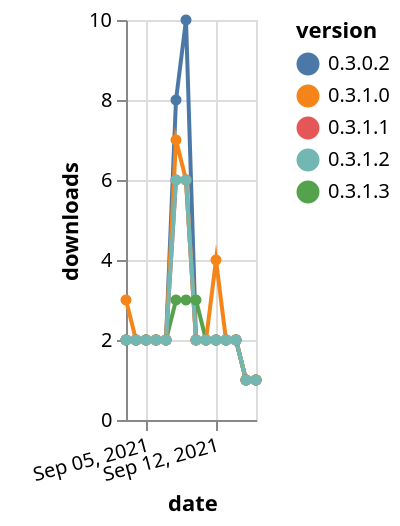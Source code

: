 {"$schema": "https://vega.github.io/schema/vega-lite/v5.json", "description": "A simple bar chart with embedded data.", "data": {"values": [{"date": "2021-09-03", "total": 5006, "delta": 2, "version": "0.3.0.2"}, {"date": "2021-09-04", "total": 5008, "delta": 2, "version": "0.3.0.2"}, {"date": "2021-09-05", "total": 5010, "delta": 2, "version": "0.3.0.2"}, {"date": "2021-09-06", "total": 5012, "delta": 2, "version": "0.3.0.2"}, {"date": "2021-09-07", "total": 5014, "delta": 2, "version": "0.3.0.2"}, {"date": "2021-09-08", "total": 5022, "delta": 8, "version": "0.3.0.2"}, {"date": "2021-09-09", "total": 5032, "delta": 10, "version": "0.3.0.2"}, {"date": "2021-09-10", "total": 5034, "delta": 2, "version": "0.3.0.2"}, {"date": "2021-09-11", "total": 5036, "delta": 2, "version": "0.3.0.2"}, {"date": "2021-09-12", "total": 5038, "delta": 2, "version": "0.3.0.2"}, {"date": "2021-09-13", "total": 5040, "delta": 2, "version": "0.3.0.2"}, {"date": "2021-09-14", "total": 5042, "delta": 2, "version": "0.3.0.2"}, {"date": "2021-09-15", "total": 5043, "delta": 1, "version": "0.3.0.2"}, {"date": "2021-09-16", "total": 5044, "delta": 1, "version": "0.3.0.2"}, {"date": "2021-09-03", "total": 3529, "delta": 2, "version": "0.3.1.1"}, {"date": "2021-09-04", "total": 3531, "delta": 2, "version": "0.3.1.1"}, {"date": "2021-09-05", "total": 3533, "delta": 2, "version": "0.3.1.1"}, {"date": "2021-09-06", "total": 3535, "delta": 2, "version": "0.3.1.1"}, {"date": "2021-09-07", "total": 3537, "delta": 2, "version": "0.3.1.1"}, {"date": "2021-09-08", "total": 3543, "delta": 6, "version": "0.3.1.1"}, {"date": "2021-09-09", "total": 3549, "delta": 6, "version": "0.3.1.1"}, {"date": "2021-09-10", "total": 3551, "delta": 2, "version": "0.3.1.1"}, {"date": "2021-09-11", "total": 3553, "delta": 2, "version": "0.3.1.1"}, {"date": "2021-09-12", "total": 3555, "delta": 2, "version": "0.3.1.1"}, {"date": "2021-09-13", "total": 3557, "delta": 2, "version": "0.3.1.1"}, {"date": "2021-09-14", "total": 3559, "delta": 2, "version": "0.3.1.1"}, {"date": "2021-09-15", "total": 3560, "delta": 1, "version": "0.3.1.1"}, {"date": "2021-09-16", "total": 3561, "delta": 1, "version": "0.3.1.1"}, {"date": "2021-09-03", "total": 2242, "delta": 2, "version": "0.3.1.3"}, {"date": "2021-09-04", "total": 2244, "delta": 2, "version": "0.3.1.3"}, {"date": "2021-09-05", "total": 2246, "delta": 2, "version": "0.3.1.3"}, {"date": "2021-09-06", "total": 2248, "delta": 2, "version": "0.3.1.3"}, {"date": "2021-09-07", "total": 2250, "delta": 2, "version": "0.3.1.3"}, {"date": "2021-09-08", "total": 2253, "delta": 3, "version": "0.3.1.3"}, {"date": "2021-09-09", "total": 2256, "delta": 3, "version": "0.3.1.3"}, {"date": "2021-09-10", "total": 2259, "delta": 3, "version": "0.3.1.3"}, {"date": "2021-09-11", "total": 2261, "delta": 2, "version": "0.3.1.3"}, {"date": "2021-09-12", "total": 2263, "delta": 2, "version": "0.3.1.3"}, {"date": "2021-09-13", "total": 2265, "delta": 2, "version": "0.3.1.3"}, {"date": "2021-09-14", "total": 2267, "delta": 2, "version": "0.3.1.3"}, {"date": "2021-09-15", "total": 2268, "delta": 1, "version": "0.3.1.3"}, {"date": "2021-09-16", "total": 2269, "delta": 1, "version": "0.3.1.3"}, {"date": "2021-09-03", "total": 3485, "delta": 3, "version": "0.3.1.0"}, {"date": "2021-09-04", "total": 3487, "delta": 2, "version": "0.3.1.0"}, {"date": "2021-09-05", "total": 3489, "delta": 2, "version": "0.3.1.0"}, {"date": "2021-09-06", "total": 3491, "delta": 2, "version": "0.3.1.0"}, {"date": "2021-09-07", "total": 3493, "delta": 2, "version": "0.3.1.0"}, {"date": "2021-09-08", "total": 3500, "delta": 7, "version": "0.3.1.0"}, {"date": "2021-09-09", "total": 3506, "delta": 6, "version": "0.3.1.0"}, {"date": "2021-09-10", "total": 3508, "delta": 2, "version": "0.3.1.0"}, {"date": "2021-09-11", "total": 3510, "delta": 2, "version": "0.3.1.0"}, {"date": "2021-09-12", "total": 3514, "delta": 4, "version": "0.3.1.0"}, {"date": "2021-09-13", "total": 3516, "delta": 2, "version": "0.3.1.0"}, {"date": "2021-09-14", "total": 3518, "delta": 2, "version": "0.3.1.0"}, {"date": "2021-09-15", "total": 3519, "delta": 1, "version": "0.3.1.0"}, {"date": "2021-09-16", "total": 3520, "delta": 1, "version": "0.3.1.0"}, {"date": "2021-09-03", "total": 3574, "delta": 2, "version": "0.3.1.2"}, {"date": "2021-09-04", "total": 3576, "delta": 2, "version": "0.3.1.2"}, {"date": "2021-09-05", "total": 3578, "delta": 2, "version": "0.3.1.2"}, {"date": "2021-09-06", "total": 3580, "delta": 2, "version": "0.3.1.2"}, {"date": "2021-09-07", "total": 3582, "delta": 2, "version": "0.3.1.2"}, {"date": "2021-09-08", "total": 3588, "delta": 6, "version": "0.3.1.2"}, {"date": "2021-09-09", "total": 3594, "delta": 6, "version": "0.3.1.2"}, {"date": "2021-09-10", "total": 3596, "delta": 2, "version": "0.3.1.2"}, {"date": "2021-09-11", "total": 3598, "delta": 2, "version": "0.3.1.2"}, {"date": "2021-09-12", "total": 3600, "delta": 2, "version": "0.3.1.2"}, {"date": "2021-09-13", "total": 3602, "delta": 2, "version": "0.3.1.2"}, {"date": "2021-09-14", "total": 3604, "delta": 2, "version": "0.3.1.2"}, {"date": "2021-09-15", "total": 3605, "delta": 1, "version": "0.3.1.2"}, {"date": "2021-09-16", "total": 3606, "delta": 1, "version": "0.3.1.2"}]}, "width": "container", "mark": {"type": "line", "point": {"filled": true}}, "encoding": {"x": {"field": "date", "type": "temporal", "timeUnit": "yearmonthdate", "title": "date", "axis": {"labelAngle": -15}}, "y": {"field": "delta", "type": "quantitative", "title": "downloads"}, "color": {"field": "version", "type": "nominal"}, "tooltip": {"field": "delta"}}}